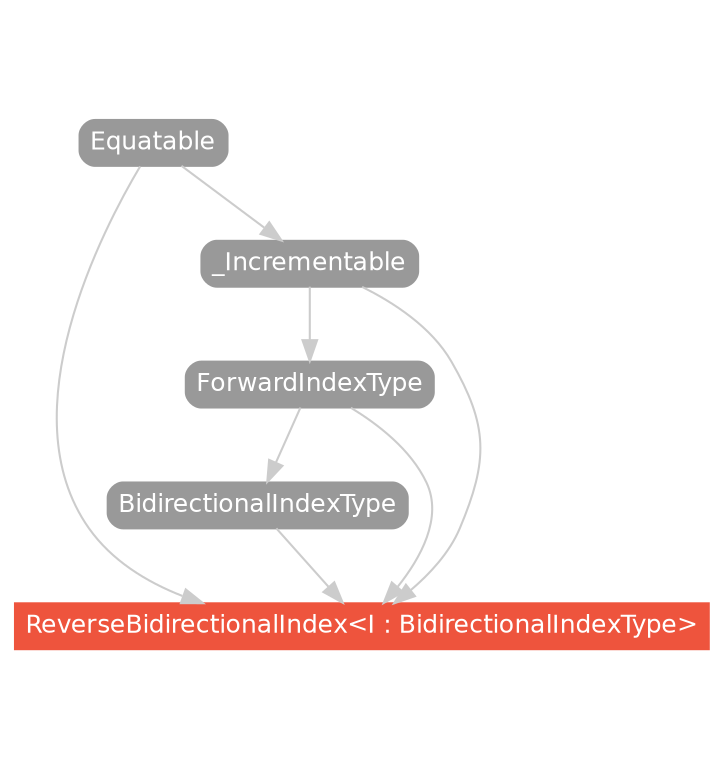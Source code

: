 strict digraph "ReverseBidirectionalIndex<I : BidirectionalIndexType> - Type Hierarchy - SwiftDoc.org" {
    pad="0.1,0.8"
    node [shape=box, style="filled,rounded", color="#999999", fillcolor="#999999", fontcolor=white, fontname=Helvetica, fontnames="Helvetica,sansserif", fontsize=12, margin="0.07,0.05", height="0.3"]
    edge [color="#cccccc"]
    "BidirectionalIndexType" [URL="/protocol/BidirectionalIndexType/"]
    "Equatable" [URL="/protocol/Equatable/"]
    "ForwardIndexType" [URL="/protocol/ForwardIndexType/"]
    "ReverseBidirectionalIndex<I : BidirectionalIndexType>" [URL="/type/ReverseBidirectionalIndex/", style="filled", fillcolor="#ee543d", color="#ee543d"]
    "_Incrementable" [URL="/protocol/_Incrementable/"]    "ForwardIndexType" -> "ReverseBidirectionalIndex<I : BidirectionalIndexType>"
    "_Incrementable" -> "ReverseBidirectionalIndex<I : BidirectionalIndexType>"
    "Equatable" -> "ReverseBidirectionalIndex<I : BidirectionalIndexType>"
    "BidirectionalIndexType" -> "ReverseBidirectionalIndex<I : BidirectionalIndexType>"
    "_Incrementable" -> "ForwardIndexType"
    "Equatable" -> "_Incrementable"
    "Equatable" -> "_Incrementable"
    "ForwardIndexType" -> "BidirectionalIndexType"
    "_Incrementable" -> "ForwardIndexType"
    "Equatable" -> "_Incrementable"
    subgraph Types {
        rank = max; "ReverseBidirectionalIndex<I : BidirectionalIndexType>";
    }
}